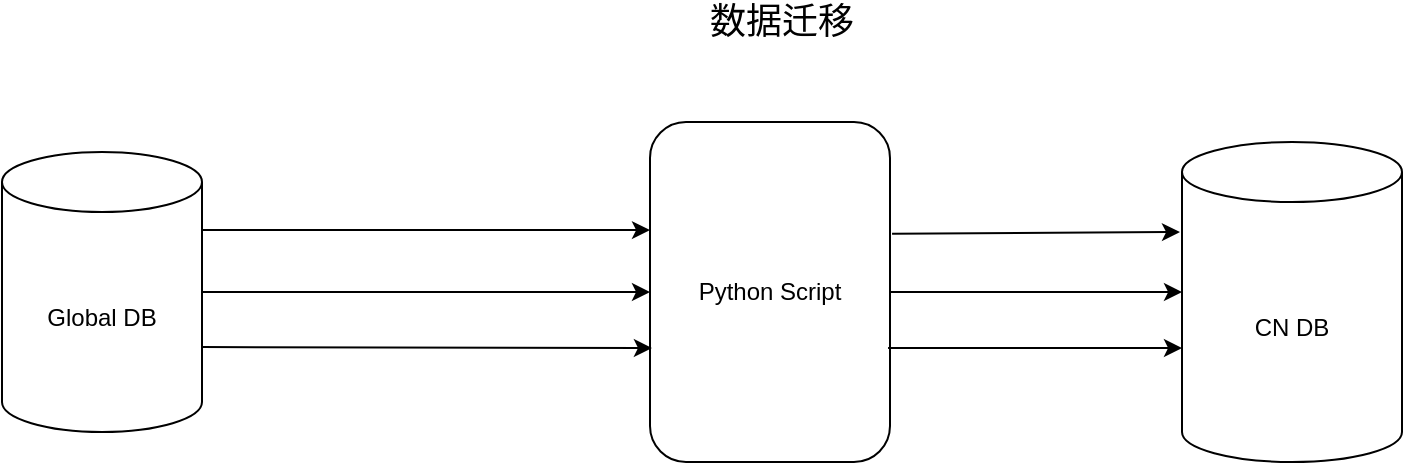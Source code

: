 <mxfile version="15.5.8" type="github">
  <diagram id="fozkTYUTbOIe1Okuh_GU" name="第 1 页">
    <mxGraphModel dx="946" dy="504" grid="1" gridSize="10" guides="1" tooltips="1" connect="1" arrows="1" fold="1" page="1" pageScale="1" pageWidth="827" pageHeight="1169" math="0" shadow="0">
      <root>
        <mxCell id="0" />
        <mxCell id="1" parent="0" />
        <mxCell id="gi4WY6CaiG2QH_P6c9ZM-1" value="&lt;font style=&quot;font-size: 18px&quot;&gt;数据迁移&lt;/font&gt;" style="text;html=1;strokeColor=none;fillColor=none;align=center;verticalAlign=middle;whiteSpace=wrap;rounded=0;" parent="1" vertex="1">
          <mxGeometry x="340" y="110" width="160" height="20" as="geometry" />
        </mxCell>
        <mxCell id="gi4WY6CaiG2QH_P6c9ZM-2" value="Global DB" style="shape=cylinder3;whiteSpace=wrap;html=1;boundedLbl=1;backgroundOutline=1;size=15;" parent="1" vertex="1">
          <mxGeometry x="30" y="185" width="100" height="140" as="geometry" />
        </mxCell>
        <mxCell id="gi4WY6CaiG2QH_P6c9ZM-3" value="CN DB" style="shape=cylinder3;whiteSpace=wrap;html=1;boundedLbl=1;backgroundOutline=1;size=15;" parent="1" vertex="1">
          <mxGeometry x="620" y="180" width="110" height="160" as="geometry" />
        </mxCell>
        <mxCell id="gi4WY6CaiG2QH_P6c9ZM-4" value="Python Script" style="rounded=1;whiteSpace=wrap;html=1;" parent="1" vertex="1">
          <mxGeometry x="354" y="170" width="120" height="170" as="geometry" />
        </mxCell>
        <mxCell id="gi4WY6CaiG2QH_P6c9ZM-5" value="" style="endArrow=classic;html=1;exitX=1.017;exitY=0.329;exitDx=0;exitDy=0;exitPerimeter=0;" parent="1" edge="1">
          <mxGeometry width="50" height="50" relative="1" as="geometry">
            <mxPoint x="475.04" y="225.93" as="sourcePoint" />
            <mxPoint x="619" y="225.0" as="targetPoint" />
          </mxGeometry>
        </mxCell>
        <mxCell id="gi4WY6CaiG2QH_P6c9ZM-6" value="" style="endArrow=classic;html=1;entryX=0;entryY=0.318;entryDx=0;entryDy=0;entryPerimeter=0;" parent="1" target="gi4WY6CaiG2QH_P6c9ZM-4" edge="1">
          <mxGeometry width="50" height="50" relative="1" as="geometry">
            <mxPoint x="130" y="224" as="sourcePoint" />
            <mxPoint x="180" y="210" as="targetPoint" />
          </mxGeometry>
        </mxCell>
        <mxCell id="gi4WY6CaiG2QH_P6c9ZM-7" value="" style="endArrow=classic;html=1;exitX=1;exitY=0.5;exitDx=0;exitDy=0;exitPerimeter=0;entryX=0;entryY=0.5;entryDx=0;entryDy=0;" parent="1" source="gi4WY6CaiG2QH_P6c9ZM-2" target="gi4WY6CaiG2QH_P6c9ZM-4" edge="1">
          <mxGeometry width="50" height="50" relative="1" as="geometry">
            <mxPoint x="130" y="290" as="sourcePoint" />
            <mxPoint x="350" y="255" as="targetPoint" />
          </mxGeometry>
        </mxCell>
        <mxCell id="gi4WY6CaiG2QH_P6c9ZM-8" value="" style="endArrow=classic;html=1;entryX=0;entryY=0.469;entryDx=0;entryDy=0;entryPerimeter=0;" parent="1" source="gi4WY6CaiG2QH_P6c9ZM-4" target="gi4WY6CaiG2QH_P6c9ZM-3" edge="1">
          <mxGeometry width="50" height="50" relative="1" as="geometry">
            <mxPoint x="474" y="305" as="sourcePoint" />
            <mxPoint x="544.711" y="255" as="targetPoint" />
          </mxGeometry>
        </mxCell>
        <mxCell id="gi4WY6CaiG2QH_P6c9ZM-9" value="" style="endArrow=classic;html=1;exitX=1;exitY=0;exitDx=0;exitDy=97.5;exitPerimeter=0;entryX=0.008;entryY=0.665;entryDx=0;entryDy=0;entryPerimeter=0;" parent="1" source="gi4WY6CaiG2QH_P6c9ZM-2" target="gi4WY6CaiG2QH_P6c9ZM-4" edge="1">
          <mxGeometry width="50" height="50" relative="1" as="geometry">
            <mxPoint x="130" y="330" as="sourcePoint" />
            <mxPoint x="180" y="280" as="targetPoint" />
          </mxGeometry>
        </mxCell>
        <mxCell id="gi4WY6CaiG2QH_P6c9ZM-10" value="" style="endArrow=classic;html=1;exitX=0.992;exitY=0.665;exitDx=0;exitDy=0;exitPerimeter=0;" parent="1" source="gi4WY6CaiG2QH_P6c9ZM-4" edge="1">
          <mxGeometry width="50" height="50" relative="1" as="geometry">
            <mxPoint x="510" y="330" as="sourcePoint" />
            <mxPoint x="620" y="283.0" as="targetPoint" />
          </mxGeometry>
        </mxCell>
      </root>
    </mxGraphModel>
  </diagram>
</mxfile>
